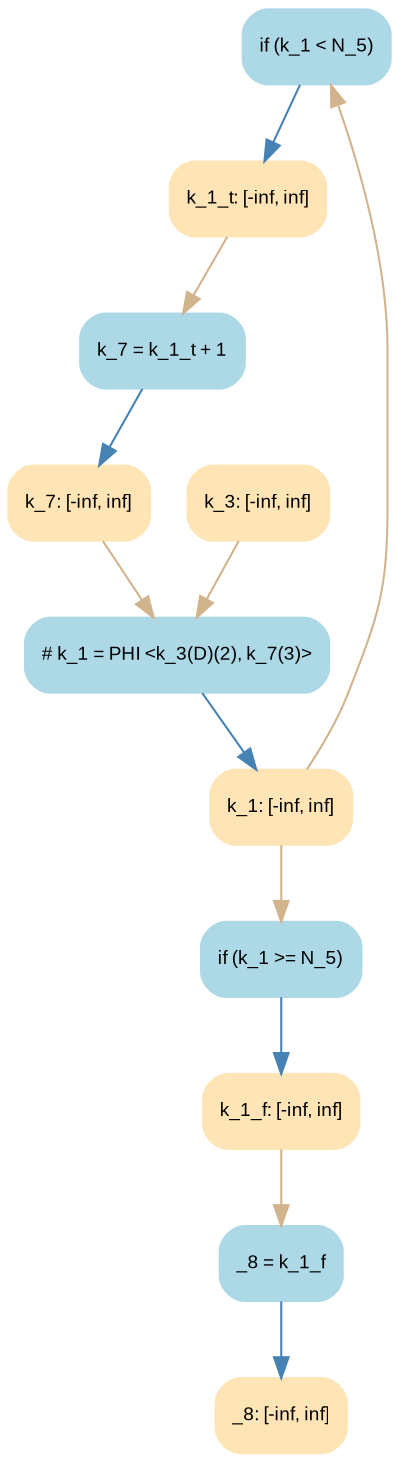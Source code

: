 digraph t3_foo_ConstraintGraph { 
	center=true
	labelloc=top
	fontname=Arial
	fontsize=12
	edge[fontname=Arial, fontsize=10]
	node[fontname=Arial, fontsize=9]

		Node_0 -> Node_1 [color=steelblue]
		Node_2 -> Node_3 [color=steelblue]
		Node_4 -> Node_5 [color=steelblue]
		Node_6 -> Node_7 [color=steelblue]
		Node_8 -> Node_9 [color=steelblue]
		Node_3 -> Node_4 [color=tan]
		Node_5 -> Node_0 [color=tan]
		Node_5 -> Node_6 [color=tan]
		Node_1 -> Node_2 [color=tan]
		Node_10 -> Node_4 [color=tan]
		Node_7 -> Node_8 [color=tan]

	Node_0 [fillcolor=lightblue, color=lightblue, shape=Mrecord, style=filled, label="{ if (k_1 \< N_5) }"]
	Node_2 [fillcolor=lightblue, color=lightblue, shape=Mrecord, style=filled, label="{ k_7 = k_1_t + 1 }"]
	Node_4 [fillcolor=lightblue, color=lightblue, shape=Mrecord, style=filled, label="{ # k_1 = PHI \<k_3(D)(2), k_7(3)\> }"]
	Node_6 [fillcolor=lightblue, color=lightblue, shape=Mrecord, style=filled, label="{ if (k_1 \>= N_5) }"]
	Node_8 [fillcolor=lightblue, color=lightblue, shape=Mrecord, style=filled, label="{ _8 = k_1_f }"]
	Node_3 [fillcolor=moccasin, color=moccasin, shape=Mrecord, style=filled, label="{ k_7: \[-inf, inf\] }"]
	Node_5 [fillcolor=moccasin, color=moccasin, shape=Mrecord, style=filled, label="{ k_1: \[-inf, inf\] }"]
	Node_1 [fillcolor=moccasin, color=moccasin, shape=Mrecord, style=filled, label="{ k_1_t: \[-inf, inf\] }"]
	Node_10 [fillcolor=moccasin, color=moccasin, shape=Mrecord, style=filled, label="{ k_3: \[-inf, inf\] }"]
	Node_7 [fillcolor=moccasin, color=moccasin, shape=Mrecord, style=filled, label="{ k_1_f: \[-inf, inf\] }"]
	Node_9 [fillcolor=moccasin, color=moccasin, shape=Mrecord, style=filled, label="{ _8: \[-inf, inf\] }"]
}
